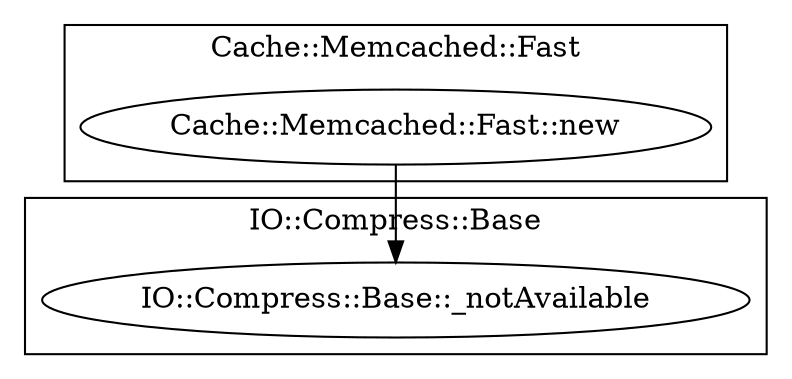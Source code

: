 digraph {
graph [overlap=false]
subgraph cluster_IO_Compress_Base {
	label="IO::Compress::Base";
	"IO::Compress::Base::_notAvailable";
}
subgraph cluster_Cache_Memcached_Fast {
	label="Cache::Memcached::Fast";
	"Cache::Memcached::Fast::new";
}
"Cache::Memcached::Fast::new" -> "IO::Compress::Base::_notAvailable";
}
